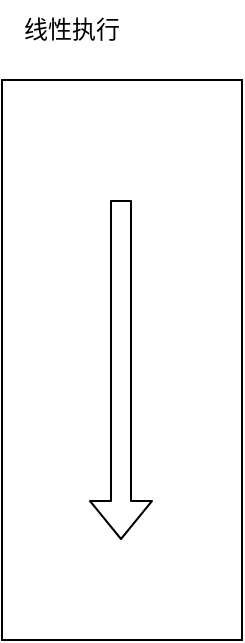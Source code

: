 <mxfile version="14.8.0" type="github">
  <diagram id="nsgiRls1CiHkSVRRrROP" name="第 1 页">
    <mxGraphModel dx="1907" dy="1073" grid="1" gridSize="10" guides="1" tooltips="1" connect="1" arrows="1" fold="1" page="1" pageScale="1" pageWidth="827" pageHeight="1169" math="0" shadow="0">
      <root>
        <mxCell id="0" />
        <mxCell id="1" parent="0" />
        <mxCell id="0BnKMNFUK4NQUsNiJ99a-2" value="" style="rounded=0;whiteSpace=wrap;html=1;" vertex="1" parent="1">
          <mxGeometry x="130" y="120" width="120" height="280" as="geometry" />
        </mxCell>
        <mxCell id="0BnKMNFUK4NQUsNiJ99a-3" value="" style="shape=flexArrow;endArrow=classic;html=1;" edge="1" parent="1">
          <mxGeometry width="50" height="50" relative="1" as="geometry">
            <mxPoint x="189.5" y="180" as="sourcePoint" />
            <mxPoint x="189.5" y="350" as="targetPoint" />
          </mxGeometry>
        </mxCell>
        <mxCell id="0BnKMNFUK4NQUsNiJ99a-5" value="线性执行" style="text;html=1;strokeColor=none;fillColor=none;align=center;verticalAlign=middle;whiteSpace=wrap;rounded=0;" vertex="1" parent="1">
          <mxGeometry x="130" y="80" width="70" height="30" as="geometry" />
        </mxCell>
      </root>
    </mxGraphModel>
  </diagram>
</mxfile>
